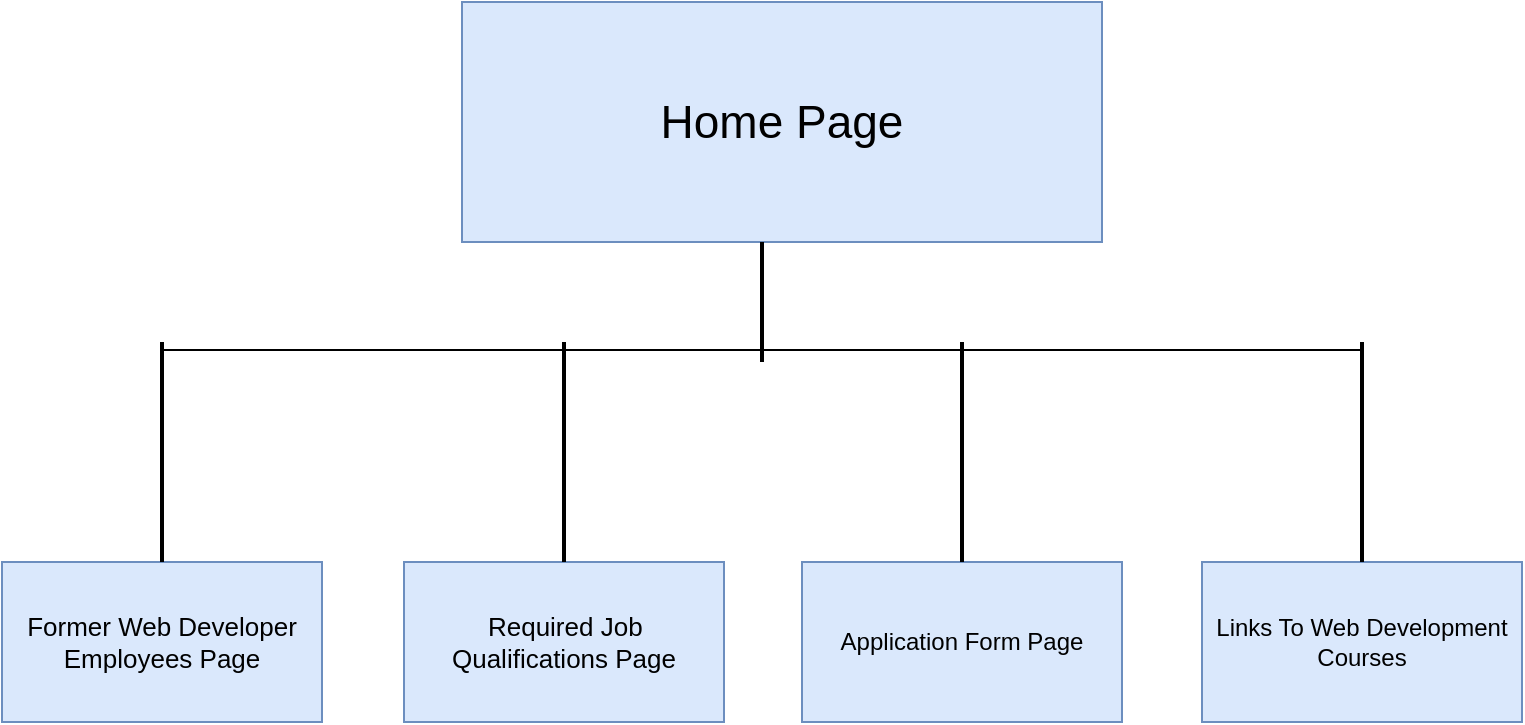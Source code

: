 <mxfile version="13.10.0" type="device"><diagram id="QiycEp2NvOiVYlvqPT4N" name="Page-1"><mxGraphModel dx="1422" dy="794" grid="1" gridSize="10" guides="1" tooltips="1" connect="1" arrows="1" fold="1" page="1" pageScale="1" pageWidth="850" pageHeight="1100" math="0" shadow="0"><root><mxCell id="0"/><mxCell id="1" parent="0"/><mxCell id="xPOR8hNB4K854I6YyeK7-2" value="&lt;font style=&quot;font-size: 23px&quot;&gt;Home Page&lt;/font&gt;" style="rounded=0;whiteSpace=wrap;html=1;fillColor=#dae8fc;strokeColor=#6c8ebf;" vertex="1" parent="1"><mxGeometry x="270" y="40" width="320" height="120" as="geometry"/></mxCell><mxCell id="xPOR8hNB4K854I6YyeK7-3" value="&lt;font style=&quot;font-size: 13px&quot;&gt;Former Web Developer Employees Page&lt;/font&gt;" style="rounded=0;whiteSpace=wrap;html=1;fillColor=#dae8fc;strokeColor=#6c8ebf;" vertex="1" parent="1"><mxGeometry x="40" y="320" width="160" height="80" as="geometry"/></mxCell><mxCell id="xPOR8hNB4K854I6YyeK7-4" value="&lt;div style=&quot;text-indent: -24px&quot;&gt;&lt;font style=&quot;font-size: 13px&quot;&gt;&amp;nbsp; &amp;nbsp; &amp;nbsp; &amp;nbsp;Required Job Qualifications Page&lt;/font&gt;&lt;/div&gt;" style="rounded=0;whiteSpace=wrap;html=1;fillColor=#dae8fc;strokeColor=#6c8ebf;" vertex="1" parent="1"><mxGeometry x="241" y="320" width="160" height="80" as="geometry"/></mxCell><mxCell id="xPOR8hNB4K854I6YyeK7-5" value="Application Form Page" style="rounded=0;whiteSpace=wrap;html=1;fillColor=#dae8fc;strokeColor=#6c8ebf;" vertex="1" parent="1"><mxGeometry x="440" y="320" width="160" height="80" as="geometry"/></mxCell><mxCell id="xPOR8hNB4K854I6YyeK7-6" value="Links To Web Development Courses" style="rounded=0;whiteSpace=wrap;html=1;fillColor=#dae8fc;strokeColor=#6c8ebf;" vertex="1" parent="1"><mxGeometry x="640" y="320" width="160" height="80" as="geometry"/></mxCell><mxCell id="xPOR8hNB4K854I6YyeK7-9" value="" style="line;strokeWidth=2;direction=south;html=1;" vertex="1" parent="1"><mxGeometry x="115" y="210" width="10" height="110" as="geometry"/></mxCell><mxCell id="xPOR8hNB4K854I6YyeK7-10" value="" style="line;strokeWidth=2;direction=south;html=1;" vertex="1" parent="1"><mxGeometry x="316" y="210" width="10" height="110" as="geometry"/></mxCell><mxCell id="xPOR8hNB4K854I6YyeK7-11" value="" style="line;strokeWidth=2;direction=south;html=1;" vertex="1" parent="1"><mxGeometry x="515" y="210" width="10" height="110" as="geometry"/></mxCell><mxCell id="xPOR8hNB4K854I6YyeK7-12" value="" style="line;strokeWidth=2;direction=south;html=1;" vertex="1" parent="1"><mxGeometry x="715" y="210" width="10" height="110" as="geometry"/></mxCell><mxCell id="xPOR8hNB4K854I6YyeK7-16" value="" style="line;strokeWidth=1;fillColor=none;align=left;verticalAlign=middle;spacingTop=-1;spacingLeft=3;spacingRight=3;rotatable=0;labelPosition=right;points=[];portConstraint=eastwest;" vertex="1" parent="1"><mxGeometry x="120" y="210" width="600" height="8" as="geometry"/></mxCell><mxCell id="xPOR8hNB4K854I6YyeK7-18" value="" style="line;strokeWidth=2;direction=south;html=1;" vertex="1" parent="1"><mxGeometry x="415" y="160" width="10" height="60" as="geometry"/></mxCell></root></mxGraphModel></diagram></mxfile>